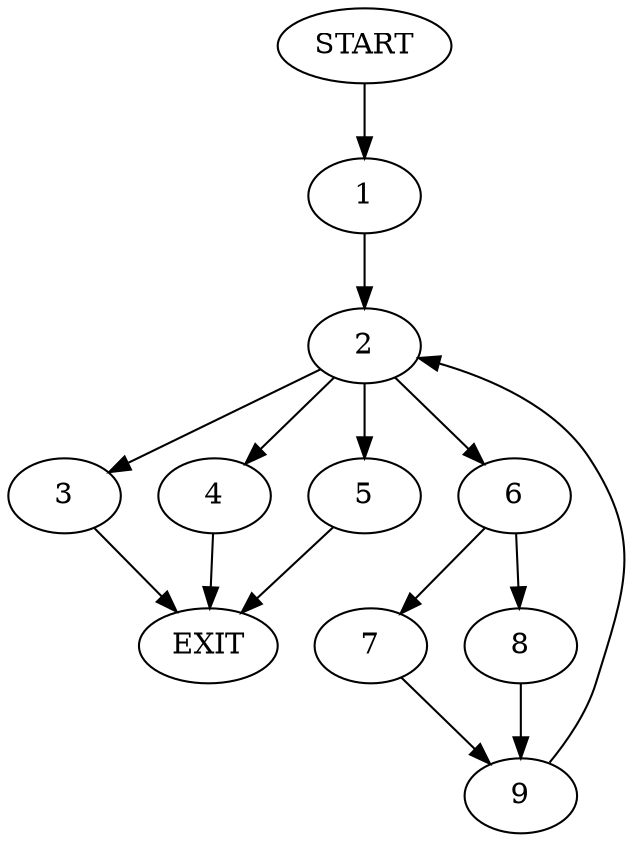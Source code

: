 digraph {
0 [label="START"]
10 [label="EXIT"]
0 -> 1
1 -> 2
2 -> 3
2 -> 4
2 -> 5
2 -> 6
5 -> 10
4 -> 10
3 -> 10
6 -> 7
6 -> 8
8 -> 9
7 -> 9
9 -> 2
}
